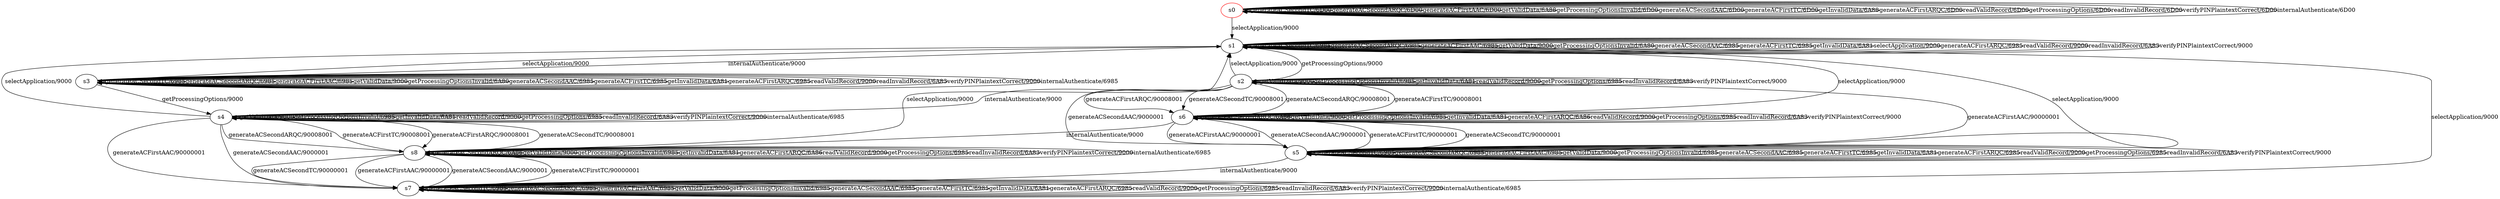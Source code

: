 digraph G {
label=""
s0 [color="red"]
s1
s2
s3
s4
s5
s6
s7
s8
s0 [label="s0"];
s0 -> s0[label="generateACSecondTC/6D00"]
s0 -> s0[label="generateACSecondARQC/6D00"]
s0 -> s0[label="generateACFirstAAC/6D00"]
s0 -> s0[label="getValidData/6A88"]
s0 -> s0[label="getProcessingOptionsInvalid/6D00"]
s0 -> s0[label="generateACSecondAAC/6D00"]
s0 -> s0[label="generateACFirstTC/6D00"]
s0 -> s0[label="getInvalidData/6A88"]
s0 -> s1[label="selectApplication/9000"]
s0 -> s0[label="generateACFirstARQC/6D00"]
s0 -> s0[label="readValidRecord/6D00"]
s0 -> s0[label="getProcessingOptions/6D00"]
s0 -> s0[label="readInvalidRecord/6D00"]
s0 -> s0[label="verifyPINPlaintextCorrect/6D00"]
s0 -> s0[label="internalAuthenticate/6D00"]
s1 [label="s1"];
s1 -> s1[label="generateACSecondTC/6985"]
s1 -> s1[label="generateACSecondARQC/6985"]
s1 -> s1[label="generateACFirstAAC/6985"]
s1 -> s1[label="getValidData/9000"]
s1 -> s1[label="getProcessingOptionsInvalid/6A80"]
s1 -> s1[label="generateACSecondAAC/6985"]
s1 -> s1[label="generateACFirstTC/6985"]
s1 -> s1[label="getInvalidData/6A81"]
s1 -> s1[label="selectApplication/9000"]
s1 -> s1[label="generateACFirstARQC/6985"]
s1 -> s1[label="readValidRecord/9000"]
s1 -> s2[label="getProcessingOptions/9000"]
s1 -> s1[label="readInvalidRecord/6A83"]
s1 -> s1[label="verifyPINPlaintextCorrect/9000"]
s1 -> s3[label="internalAuthenticate/9000"]
s2 [label="s2"];
s2 -> s6[label="generateACSecondTC/90008001"]
s2 -> s6[label="generateACSecondARQC/90008001"]
s2 -> s5[label="generateACFirstAAC/90000001"]
s2 -> s2[label="getValidData/9000"]
s2 -> s2[label="getProcessingOptionsInvalid/6985"]
s2 -> s5[label="generateACSecondAAC/9000001"]
s2 -> s6[label="generateACFirstTC/90008001"]
s2 -> s2[label="getInvalidData/6A81"]
s2 -> s1[label="selectApplication/9000"]
s2 -> s6[label="generateACFirstARQC/90008001"]
s2 -> s2[label="readValidRecord/9000"]
s2 -> s2[label="getProcessingOptions/6985"]
s2 -> s2[label="readInvalidRecord/6A83"]
s2 -> s2[label="verifyPINPlaintextCorrect/9000"]
s2 -> s4[label="internalAuthenticate/9000"]
s3 [label="s3"];
s3 -> s3[label="generateACSecondTC/6985"]
s3 -> s3[label="generateACSecondARQC/6985"]
s3 -> s3[label="generateACFirstAAC/6985"]
s3 -> s3[label="getValidData/9000"]
s3 -> s3[label="getProcessingOptionsInvalid/6A80"]
s3 -> s3[label="generateACSecondAAC/6985"]
s3 -> s3[label="generateACFirstTC/6985"]
s3 -> s3[label="getInvalidData/6A81"]
s3 -> s1[label="selectApplication/9000"]
s3 -> s3[label="generateACFirstARQC/6985"]
s3 -> s3[label="readValidRecord/9000"]
s3 -> s4[label="getProcessingOptions/9000"]
s3 -> s3[label="readInvalidRecord/6A83"]
s3 -> s3[label="verifyPINPlaintextCorrect/9000"]
s3 -> s3[label="internalAuthenticate/6985"]
s4 [label="s4"];
s4 -> s8[label="generateACSecondTC/90008001"]
s4 -> s8[label="generateACSecondARQC/90008001"]
s4 -> s7[label="generateACFirstAAC/90000001"]
s4 -> s4[label="getValidData/9000"]
s4 -> s4[label="getProcessingOptionsInvalid/6985"]
s4 -> s7[label="generateACSecondAAC/9000001"]
s4 -> s8[label="generateACFirstTC/90008001"]
s4 -> s4[label="getInvalidData/6A81"]
s4 -> s1[label="selectApplication/9000"]
s4 -> s8[label="generateACFirstARQC/90008001"]
s4 -> s4[label="readValidRecord/9000"]
s4 -> s4[label="getProcessingOptions/6985"]
s4 -> s4[label="readInvalidRecord/6A83"]
s4 -> s4[label="verifyPINPlaintextCorrect/9000"]
s4 -> s4[label="internalAuthenticate/6985"]
s5 [label="s5"];
s5 -> s5[label="generateACSecondTC/6985"]
s5 -> s5[label="generateACSecondARQC/6985"]
s5 -> s5[label="generateACFirstAAC/6985"]
s5 -> s5[label="getValidData/9000"]
s5 -> s5[label="getProcessingOptionsInvalid/6985"]
s5 -> s5[label="generateACSecondAAC/6985"]
s5 -> s5[label="generateACFirstTC/6985"]
s5 -> s5[label="getInvalidData/6A81"]
s5 -> s1[label="selectApplication/9000"]
s5 -> s5[label="generateACFirstARQC/6985"]
s5 -> s5[label="readValidRecord/9000"]
s5 -> s5[label="getProcessingOptions/6985"]
s5 -> s5[label="readInvalidRecord/6A83"]
s5 -> s5[label="verifyPINPlaintextCorrect/9000"]
s5 -> s7[label="internalAuthenticate/9000"]
s6 [label="s6"];
s6 -> s5[label="generateACSecondTC/90000001"]
s6 -> s6[label="generateACSecondARQC/6A86"]
s6 -> s5[label="generateACFirstAAC/90000001"]
s6 -> s6[label="getValidData/9000"]
s6 -> s6[label="getProcessingOptionsInvalid/6985"]
s6 -> s5[label="generateACSecondAAC/9000001"]
s6 -> s5[label="generateACFirstTC/90000001"]
s6 -> s6[label="getInvalidData/6A81"]
s6 -> s1[label="selectApplication/9000"]
s6 -> s6[label="generateACFirstARQC/6A86"]
s6 -> s6[label="readValidRecord/9000"]
s6 -> s6[label="getProcessingOptions/6985"]
s6 -> s6[label="readInvalidRecord/6A83"]
s6 -> s6[label="verifyPINPlaintextCorrect/9000"]
s6 -> s8[label="internalAuthenticate/9000"]
s7 [label="s7"];
s7 -> s7[label="generateACSecondTC/6985"]
s7 -> s7[label="generateACSecondARQC/6985"]
s7 -> s7[label="generateACFirstAAC/6985"]
s7 -> s7[label="getValidData/9000"]
s7 -> s7[label="getProcessingOptionsInvalid/6985"]
s7 -> s7[label="generateACSecondAAC/6985"]
s7 -> s7[label="generateACFirstTC/6985"]
s7 -> s7[label="getInvalidData/6A81"]
s7 -> s1[label="selectApplication/9000"]
s7 -> s7[label="generateACFirstARQC/6985"]
s7 -> s7[label="readValidRecord/9000"]
s7 -> s7[label="getProcessingOptions/6985"]
s7 -> s7[label="readInvalidRecord/6A83"]
s7 -> s7[label="verifyPINPlaintextCorrect/9000"]
s7 -> s7[label="internalAuthenticate/6985"]
s8 [label="s8"];
s8 -> s7[label="generateACSecondTC/90000001"]
s8 -> s8[label="generateACSecondARQC/6A86"]
s8 -> s7[label="generateACFirstAAC/90000001"]
s8 -> s8[label="getValidData/9000"]
s8 -> s8[label="getProcessingOptionsInvalid/6985"]
s8 -> s7[label="generateACSecondAAC/9000001"]
s8 -> s7[label="generateACFirstTC/90000001"]
s8 -> s8[label="getInvalidData/6A81"]
s8 -> s1[label="selectApplication/9000"]
s8 -> s8[label="generateACFirstARQC/6A86"]
s8 -> s8[label="readValidRecord/9000"]
s8 -> s8[label="getProcessingOptions/6985"]
s8 -> s8[label="readInvalidRecord/6A83"]
s8 -> s8[label="verifyPINPlaintextCorrect/9000"]
s8 -> s8[label="internalAuthenticate/6985"]
}
